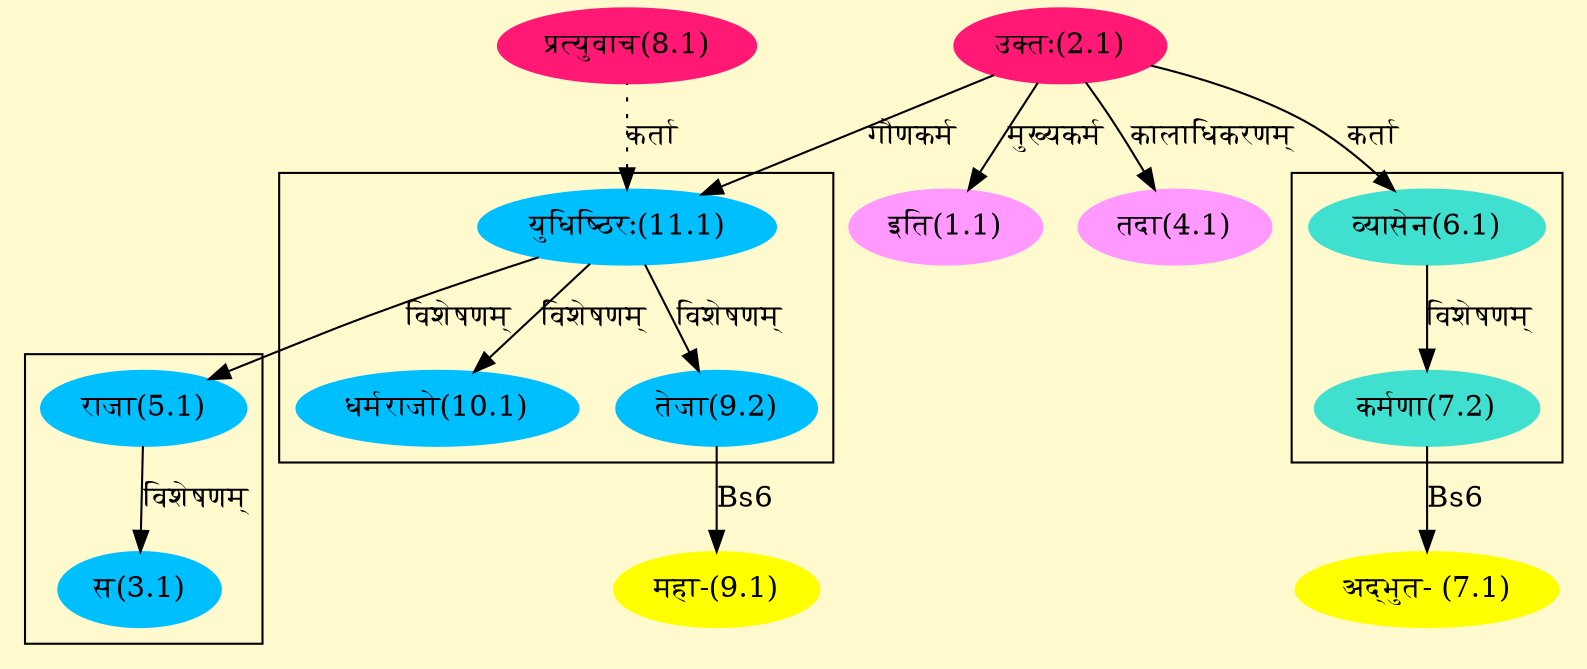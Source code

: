 digraph G{
rankdir=BT;
 compound=true;
 bgcolor="lemonchiffon1";

subgraph cluster_1{
Node3_1 [style=filled, color="#00BFFF" label = "स(3.1)"]
Node5_1 [style=filled, color="#00BFFF" label = "राजा(5.1)"]

}

subgraph cluster_2{
Node5_1 [style=filled, color="#00BFFF" label = "राजा(5.1)"]
Node11_1 [style=filled, color="#00BFFF" label = "युधिष्ठिरः(11.1)"]
Node9_2 [style=filled, color="#00BFFF" label = "तेजा(9.2)"]
Node10_1 [style=filled, color="#00BFFF" label = "धर्मराजो(10.1)"]

}

subgraph cluster_3{
Node7_2 [style=filled, color="#40E0D0" label = "कर्मणा(7.2)"]
Node6_1 [style=filled, color="#40E0D0" label = "व्यासेन(6.1)"]

}
Node1_1 [style=filled, color="#FF99FF" label = "इति(1.1)"]
Node2_1 [style=filled, color="#FF1975" label = "उक्तः(2.1)"]
Node5_1 [style=filled, color="#00BFFF" label = "राजा(5.1)"]
Node [style=filled, color="" label = "()"]
Node4_1 [style=filled, color="#FF99FF" label = "तदा(4.1)"]
Node6_1 [style=filled, color="#40E0D0" label = "व्यासेन(6.1)"]
Node7_1 [style=filled, color="#FFFF00" label = "अद्भुत- (7.1)"]
Node7_2 [style=filled, color="#40E0D0" label = "कर्मणा(7.2)"]
Node8_1 [style=filled, color="#FF1975" label = "प्रत्युवाच(8.1)"]
Node11_1 [style=filled, color="#00BFFF" label = "युधिष्ठिरः(11.1)"]
Node9_1 [style=filled, color="#FFFF00" label = "महा-(9.1)"]
Node9_2 [style=filled, color="#00BFFF" label = "तेजा(9.2)"]
/* Start of Relations section */

Node1_1 -> Node2_1 [  label="मुख्यकर्म"  dir="back" ]
Node3_1 -> Node5_1 [  label="विशेषणम्"  dir="back" ]
Node4_1 -> Node2_1 [  label="कालाधिकरणम्"  dir="back" ]
Node5_1 -> Node11_1 [  label="विशेषणम्"  dir="back" ]
Node6_1 -> Node2_1 [  label="कर्ता"  dir="back" ]
Node7_1 -> Node7_2 [  label="Bs6"  dir="back" ]
Node7_2 -> Node6_1 [  label="विशेषणम्"  dir="back" ]
Node9_1 -> Node9_2 [  label="Bs6"  dir="back" ]
Node9_2 -> Node11_1 [  label="विशेषणम्"  dir="back" ]
Node10_1 -> Node11_1 [  label="विशेषणम्"  dir="back" ]
Node11_1 -> Node2_1 [  label="गौणकर्म"  dir="back" ]
Node11_1 -> Node8_1 [ style=dotted label="कर्ता"  dir="back" ]
}
